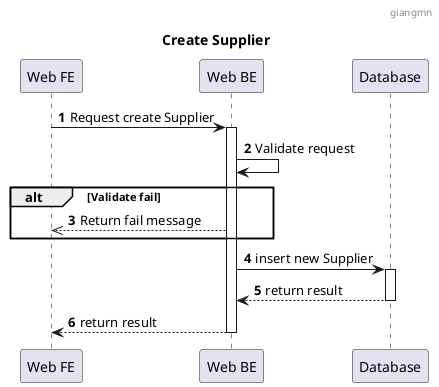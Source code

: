 @startuml
header : giangmn
title: Create Supplier
autonumber

participant "Web FE" as fe
participant "Web BE" as be
participant "Database" as db

fe -> be: Request create Supplier
be++
be -> be: Validate request
alt Validate fail
be -->> fe: Return fail message
end

be -> db: insert new Supplier
db++
db --> be: return result
db--
be --> fe: return result
be--

@enduml